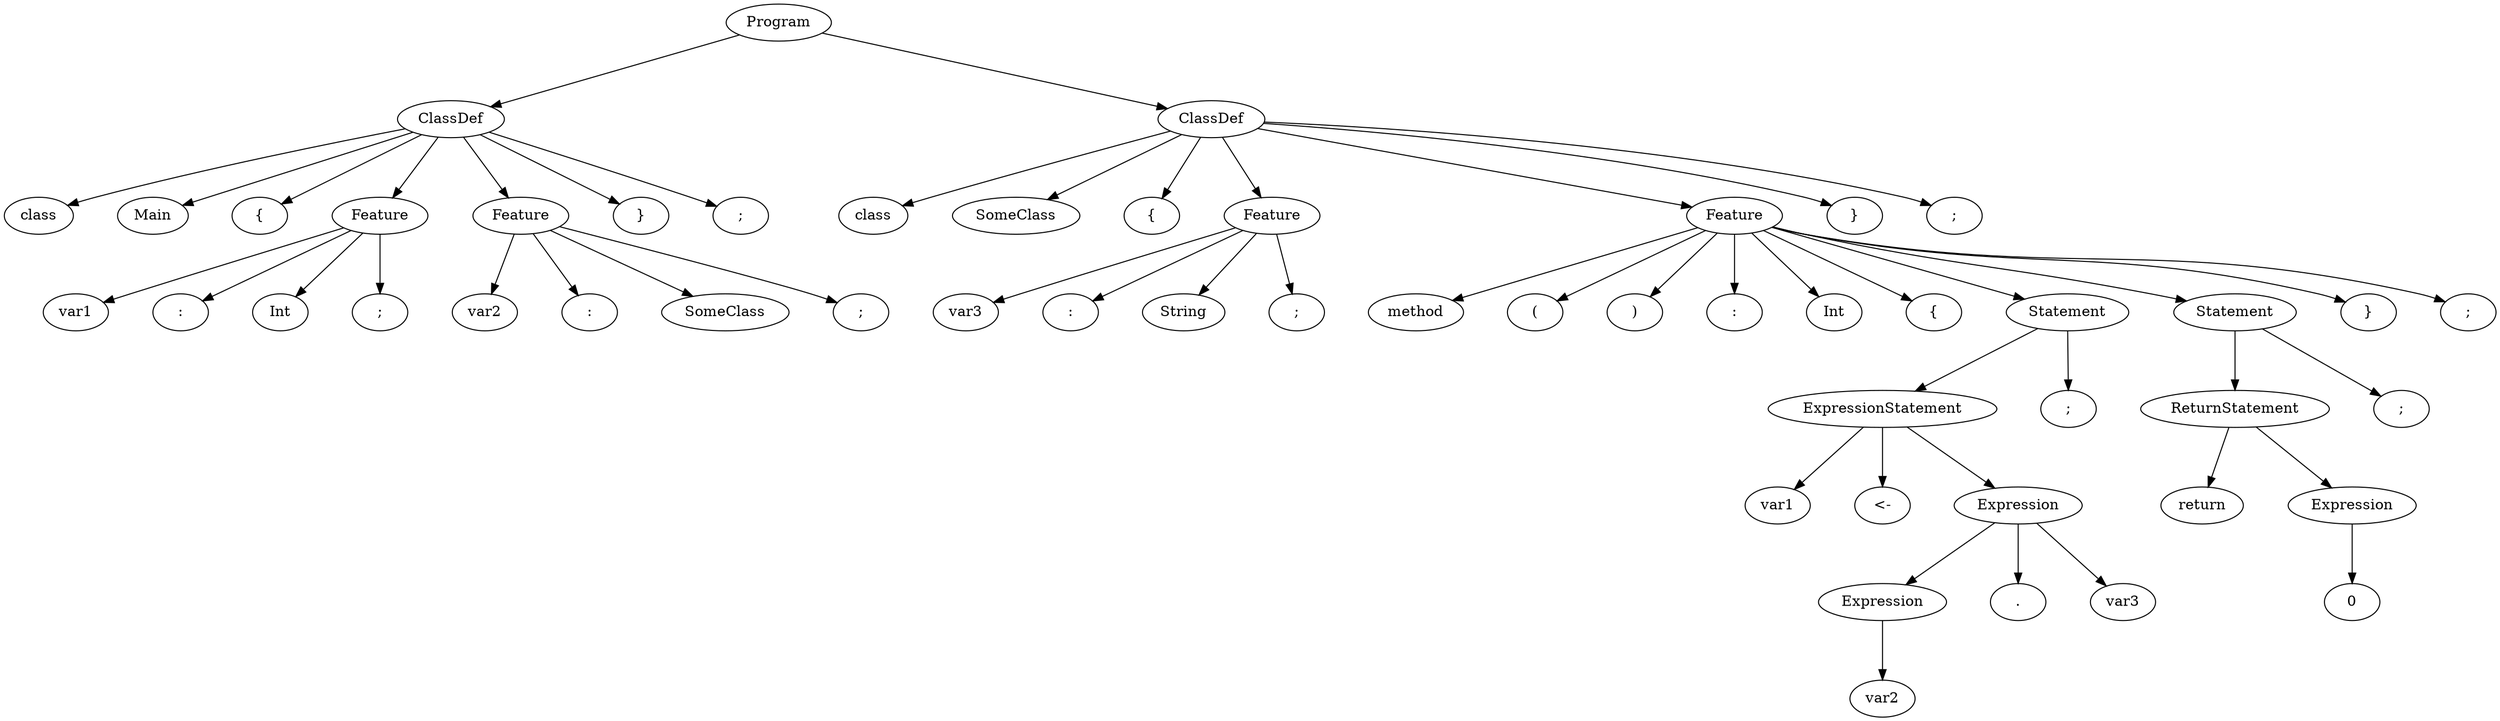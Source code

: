 digraph tree {
rankdir=TB;
nodesep=0.6;
ranksep=0.8;
    "Program_1820544255472" [label="Program"];
    "ClassDef_1820544256592" [label="ClassDef"];
    "class_1820544214720" [label="class"];
    "Main_1820544214848" [label="Main"];
    "{_1820544214912" [label="{"];
    "Feature_1820544255584" [label="Feature"];
    "var1_1820544214976" [label="var1"];
    ":_1820544215168" [label=":"];
    "Int_1820544215232" [label="Int"];
    ";_1820544215296" [label=";"];
    "Feature_1820544255696" [label="Feature"];
    "var2_1820544215040" [label="var2"];
    ":_1820544212224" [label=":"];
    "SomeClass_1820544216000" [label="SomeClass"];
    ";_1820544216064" [label=";"];
    "}_1820544216128" [label="}"];
    ";_1820544216256" [label=";"];
    "ClassDef_1820544256032" [label="ClassDef"];
    "class_1820544216384" [label="class"];
    "SomeClass_1820544216192" [label="SomeClass"];
    "{_1820544216448" [label="{"];
    "Feature_1820544255808" [label="Feature"];
    "var3_1820544216576" [label="var3"];
    ":_1820544216320" [label=":"];
    "String_1820544216640" [label="String"];
    ";_1820544216896" [label=";"];
    "Feature_1820544256144" [label="Feature"];
    "method_1820544217152" [label="method"];
    "(_1820544217344" [label="("];
    ")_1820544217408" [label=")"];
    ":_1820544217472" [label=":"];
    "Int_1820544217536" [label="Int"];
    "{_1820544217664" [label="{"];
    "Statement_1820544256256" [label="Statement"];
    "ExpressionStatement_1820544255920" [label="ExpressionStatement"];
    "var1_1820544217600" [label="var1"];
    "<-_1820544217728" [label="<-"];
    "Expression_1820544256368" [label="Expression"];
    "Expression_1820544256480" [label="Expression"];
    "var2_1820544217920" [label="var2"];
    "._1820544217792" [label="."];
    "var3_1820544218112" [label="var3"];
    ";_1820544218432" [label=";"];
    "Statement_1820544256704" [label="Statement"];
    "ReturnStatement_1820544256816" [label="ReturnStatement"];
    "return_1820544218496" [label="return"];
    "Expression_1820544256928" [label="Expression"];
    "0_1820544218688" [label="0"];
    ";_1820544218752" [label=";"];
    "}_1820544218816" [label="}"];
    ";_1820544218624" [label=";"];
    "}_1820544218880" [label="}"];
    ";_1820544219072" [label=";"];
    "Program_1820544255472" -> "ClassDef_1820544256592";
    "Program_1820544255472" -> "ClassDef_1820544256032";
    "ClassDef_1820544256592" -> "class_1820544214720";
    "ClassDef_1820544256592" -> "Main_1820544214848";
    "ClassDef_1820544256592" -> "{_1820544214912";
    "ClassDef_1820544256592" -> "Feature_1820544255584";
    "ClassDef_1820544256592" -> "Feature_1820544255696";
    "ClassDef_1820544256592" -> "}_1820544216128";
    "ClassDef_1820544256592" -> ";_1820544216256";
    "Feature_1820544255584" -> "var1_1820544214976";
    "Feature_1820544255584" -> ":_1820544215168";
    "Feature_1820544255584" -> "Int_1820544215232";
    "Feature_1820544255584" -> ";_1820544215296";
    "Feature_1820544255696" -> "var2_1820544215040";
    "Feature_1820544255696" -> ":_1820544212224";
    "Feature_1820544255696" -> "SomeClass_1820544216000";
    "Feature_1820544255696" -> ";_1820544216064";
    "ClassDef_1820544256032" -> "class_1820544216384";
    "ClassDef_1820544256032" -> "SomeClass_1820544216192";
    "ClassDef_1820544256032" -> "{_1820544216448";
    "ClassDef_1820544256032" -> "Feature_1820544255808";
    "ClassDef_1820544256032" -> "Feature_1820544256144";
    "ClassDef_1820544256032" -> "}_1820544218880";
    "ClassDef_1820544256032" -> ";_1820544219072";
    "Feature_1820544255808" -> "var3_1820544216576";
    "Feature_1820544255808" -> ":_1820544216320";
    "Feature_1820544255808" -> "String_1820544216640";
    "Feature_1820544255808" -> ";_1820544216896";
    "Feature_1820544256144" -> "method_1820544217152";
    "Feature_1820544256144" -> "(_1820544217344";
    "Feature_1820544256144" -> ")_1820544217408";
    "Feature_1820544256144" -> ":_1820544217472";
    "Feature_1820544256144" -> "Int_1820544217536";
    "Feature_1820544256144" -> "{_1820544217664";
    "Feature_1820544256144" -> "Statement_1820544256256";
    "Feature_1820544256144" -> "Statement_1820544256704";
    "Feature_1820544256144" -> "}_1820544218816";
    "Feature_1820544256144" -> ";_1820544218624";
    "Statement_1820544256256" -> "ExpressionStatement_1820544255920";
    "Statement_1820544256256" -> ";_1820544218432";
    "ExpressionStatement_1820544255920" -> "var1_1820544217600";
    "ExpressionStatement_1820544255920" -> "<-_1820544217728";
    "ExpressionStatement_1820544255920" -> "Expression_1820544256368";
    "Expression_1820544256368" -> "Expression_1820544256480";
    "Expression_1820544256368" -> "._1820544217792";
    "Expression_1820544256368" -> "var3_1820544218112";
    "Expression_1820544256480" -> "var2_1820544217920";
    "Statement_1820544256704" -> "ReturnStatement_1820544256816";
    "Statement_1820544256704" -> ";_1820544218752";
    "ReturnStatement_1820544256816" -> "return_1820544218496";
    "ReturnStatement_1820544256816" -> "Expression_1820544256928";
    "Expression_1820544256928" -> "0_1820544218688";
}
